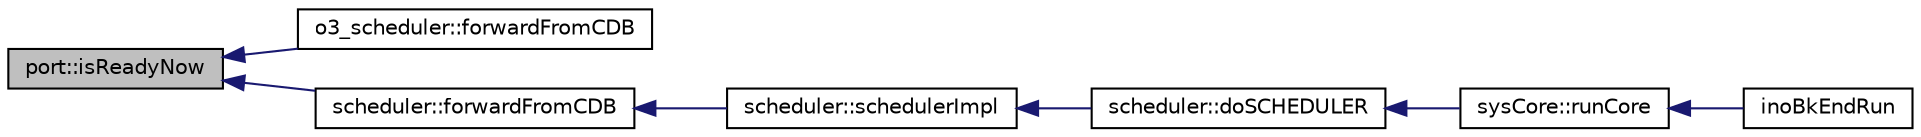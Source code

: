 digraph G
{
  edge [fontname="Helvetica",fontsize="10",labelfontname="Helvetica",labelfontsize="10"];
  node [fontname="Helvetica",fontsize="10",shape=record];
  rankdir=LR;
  Node1 [label="port::isReadyNow",height=0.2,width=0.4,color="black", fillcolor="grey75", style="filled" fontcolor="black"];
  Node1 -> Node2 [dir=back,color="midnightblue",fontsize="10",style="solid",fontname="Helvetica"];
  Node2 [label="o3_scheduler::forwardFromCDB",height=0.2,width=0.4,color="black", fillcolor="white", style="filled",URL="$classo3__scheduler.html#a13b34d2dae20e349ee7bb614d0d33d46"];
  Node1 -> Node3 [dir=back,color="midnightblue",fontsize="10",style="solid",fontname="Helvetica"];
  Node3 [label="scheduler::forwardFromCDB",height=0.2,width=0.4,color="black", fillcolor="white", style="filled",URL="$classscheduler.html#a50c4d8d6c754c342adbd0750eacd7a64"];
  Node3 -> Node4 [dir=back,color="midnightblue",fontsize="10",style="solid",fontname="Helvetica"];
  Node4 [label="scheduler::schedulerImpl",height=0.2,width=0.4,color="black", fillcolor="white", style="filled",URL="$classscheduler.html#a22fd96ca05e81346965e87c0e46b9cca"];
  Node4 -> Node5 [dir=back,color="midnightblue",fontsize="10",style="solid",fontname="Helvetica"];
  Node5 [label="scheduler::doSCHEDULER",height=0.2,width=0.4,color="black", fillcolor="white", style="filled",URL="$classscheduler.html#a3253fffac337ef94b41e8dcef59dbd74"];
  Node5 -> Node6 [dir=back,color="midnightblue",fontsize="10",style="solid",fontname="Helvetica"];
  Node6 [label="sysCore::runCore",height=0.2,width=0.4,color="black", fillcolor="white", style="filled",URL="$classsysCore.html#a329e1539dcc7da668fb0d6237368922f"];
  Node6 -> Node7 [dir=back,color="midnightblue",fontsize="10",style="solid",fontname="Helvetica"];
  Node7 [label="inoBkEndRun",height=0.2,width=0.4,color="black", fillcolor="white", style="filled",URL="$inoBkEnd_8h.html#a7f7897adf2514facd31db95c4b90314d"];
}
